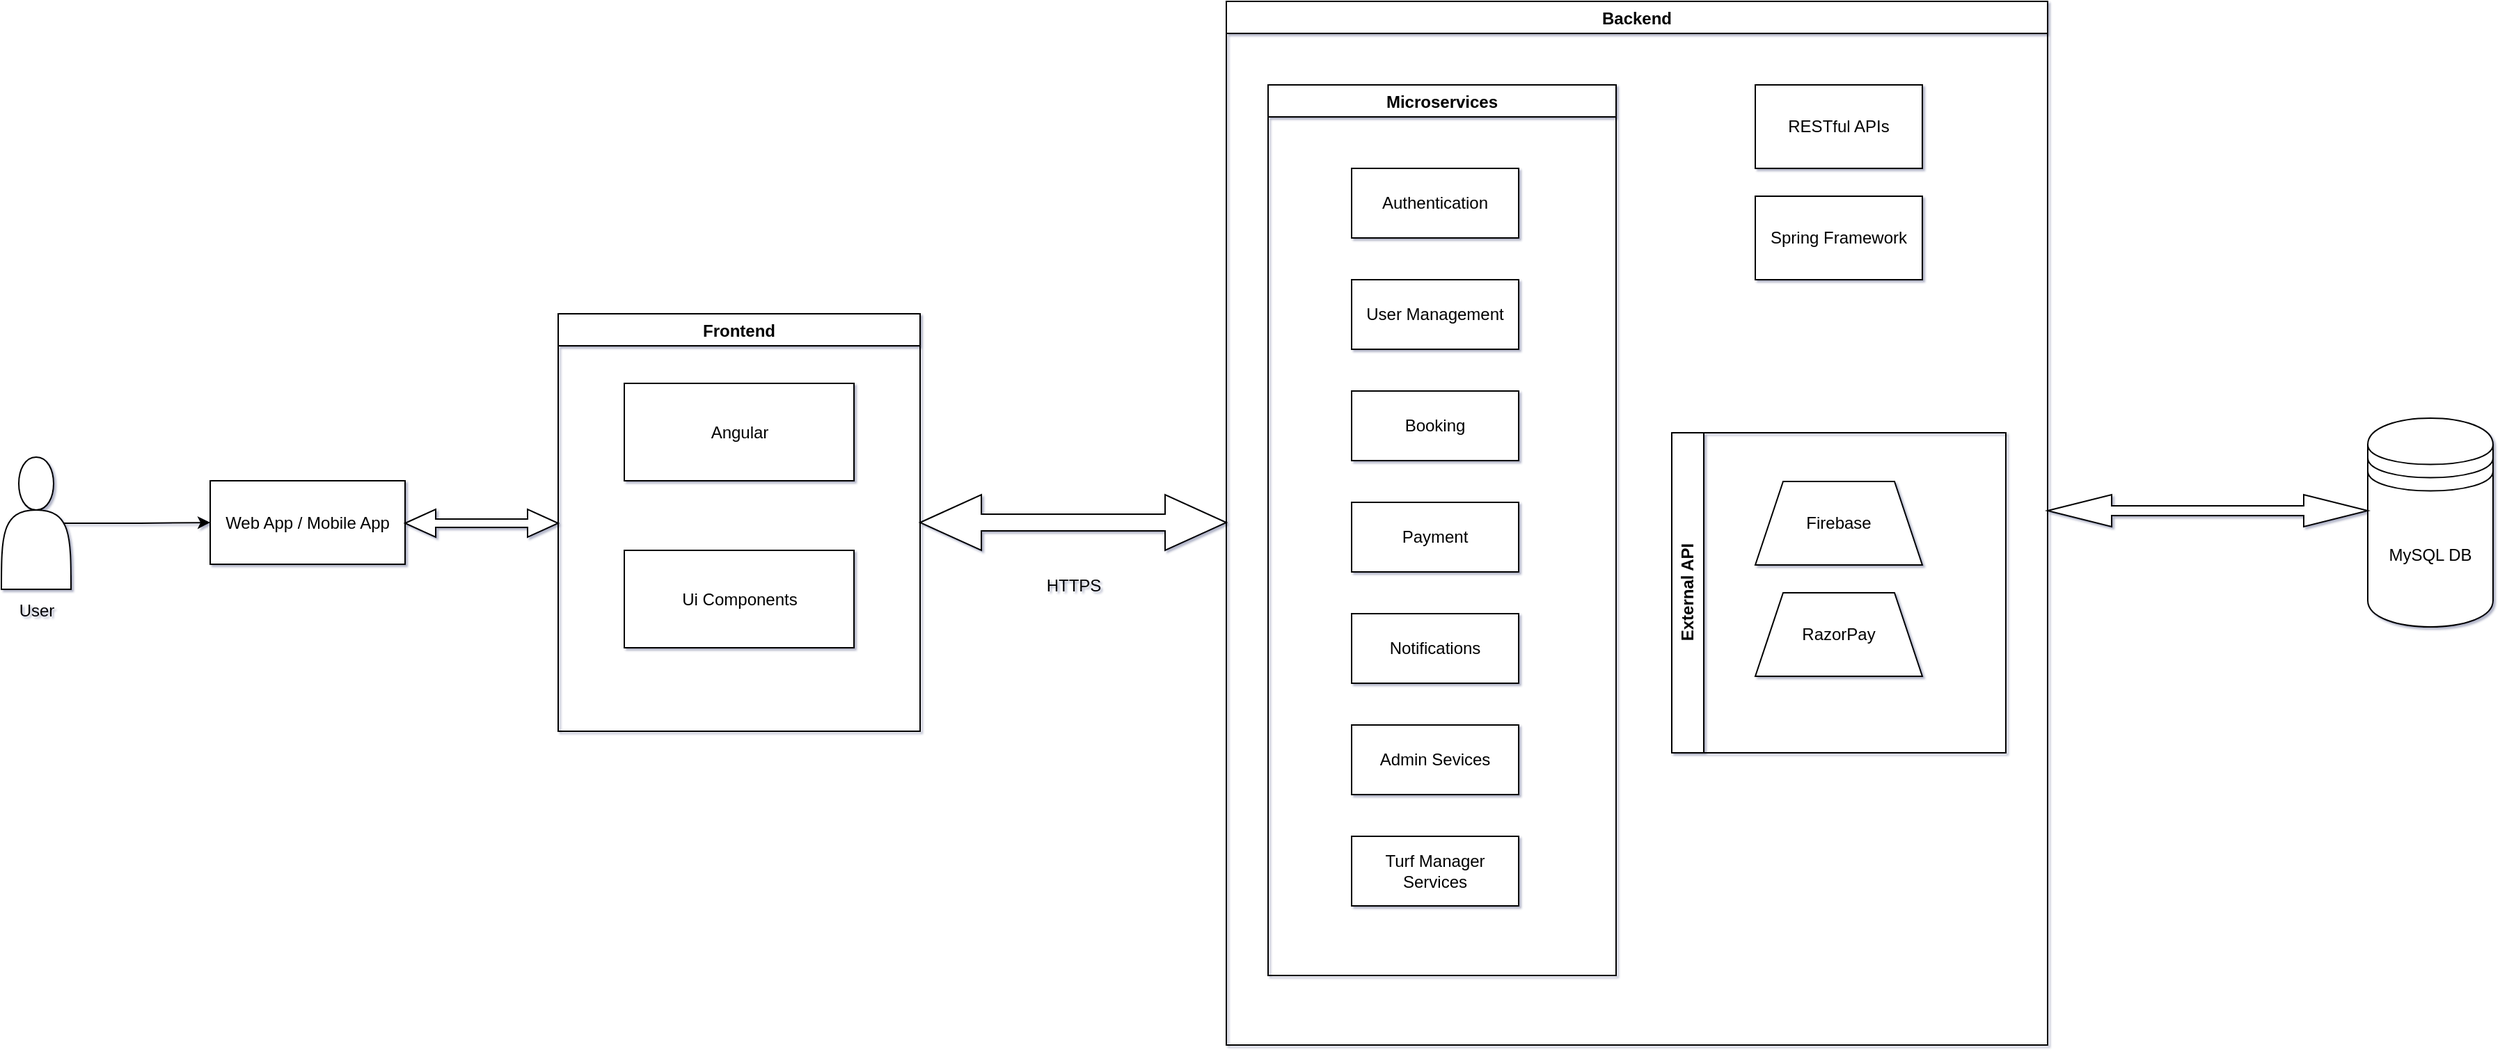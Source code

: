 <mxfile version="24.4.8" type="github">
  <diagram name="Page-1" id="X5W8EDQsQqppClk99IVz">
    <mxGraphModel dx="4178" dy="1820" grid="1" gridSize="10" guides="1" tooltips="1" connect="1" arrows="1" fold="1" page="1" pageScale="1" pageWidth="850" pageHeight="1100" background="none" math="0" shadow="1">
      <root>
        <mxCell id="0" />
        <mxCell id="1" parent="0" />
        <mxCell id="FVrF_LYM94s1oY5iNNp1-2" value="Web App / Mobile App" style="rounded=0;whiteSpace=wrap;html=1;" vertex="1" parent="1">
          <mxGeometry x="-320" y="519.5" width="140" height="60" as="geometry" />
        </mxCell>
        <mxCell id="FVrF_LYM94s1oY5iNNp1-27" style="edgeStyle=orthogonalEdgeStyle;rounded=0;orthogonalLoop=1;jettySize=auto;html=1;exitX=0.9;exitY=0.5;exitDx=0;exitDy=0;exitPerimeter=0;entryX=0;entryY=0.5;entryDx=0;entryDy=0;" edge="1" parent="1" source="FVrF_LYM94s1oY5iNNp1-3" target="FVrF_LYM94s1oY5iNNp1-2">
          <mxGeometry relative="1" as="geometry" />
        </mxCell>
        <mxCell id="FVrF_LYM94s1oY5iNNp1-3" value="" style="shape=actor;whiteSpace=wrap;html=1;" vertex="1" parent="1">
          <mxGeometry x="-470" y="502.5" width="50" height="95" as="geometry" />
        </mxCell>
        <mxCell id="FVrF_LYM94s1oY5iNNp1-4" value="Frontend" style="swimlane;" vertex="1" parent="1">
          <mxGeometry x="-70" y="399.5" width="260" height="300" as="geometry" />
        </mxCell>
        <mxCell id="FVrF_LYM94s1oY5iNNp1-5" value="Angular" style="whiteSpace=wrap;html=1;" vertex="1" parent="FVrF_LYM94s1oY5iNNp1-4">
          <mxGeometry x="47.5" y="50" width="165" height="70" as="geometry" />
        </mxCell>
        <mxCell id="FVrF_LYM94s1oY5iNNp1-8" value="Ui Components" style="whiteSpace=wrap;html=1;" vertex="1" parent="FVrF_LYM94s1oY5iNNp1-4">
          <mxGeometry x="47.5" y="170" width="165" height="70" as="geometry" />
        </mxCell>
        <mxCell id="FVrF_LYM94s1oY5iNNp1-7" value="Backend" style="swimlane;" vertex="1" parent="1">
          <mxGeometry x="410" y="175" width="590" height="750" as="geometry" />
        </mxCell>
        <mxCell id="FVrF_LYM94s1oY5iNNp1-9" value="Microservices" style="swimlane;" vertex="1" parent="FVrF_LYM94s1oY5iNNp1-7">
          <mxGeometry x="30" y="60" width="250" height="640" as="geometry" />
        </mxCell>
        <mxCell id="FVrF_LYM94s1oY5iNNp1-10" value="Authentication" style="whiteSpace=wrap;html=1;" vertex="1" parent="FVrF_LYM94s1oY5iNNp1-9">
          <mxGeometry x="60" y="60" width="120" height="50" as="geometry" />
        </mxCell>
        <mxCell id="FVrF_LYM94s1oY5iNNp1-11" value="User Management" style="whiteSpace=wrap;html=1;" vertex="1" parent="FVrF_LYM94s1oY5iNNp1-9">
          <mxGeometry x="60" y="140" width="120" height="50" as="geometry" />
        </mxCell>
        <mxCell id="FVrF_LYM94s1oY5iNNp1-12" value="Booking" style="whiteSpace=wrap;html=1;" vertex="1" parent="FVrF_LYM94s1oY5iNNp1-9">
          <mxGeometry x="60" y="220" width="120" height="50" as="geometry" />
        </mxCell>
        <mxCell id="FVrF_LYM94s1oY5iNNp1-14" value="Payment" style="whiteSpace=wrap;html=1;" vertex="1" parent="FVrF_LYM94s1oY5iNNp1-9">
          <mxGeometry x="60" y="300" width="120" height="50" as="geometry" />
        </mxCell>
        <mxCell id="FVrF_LYM94s1oY5iNNp1-15" value="Notifications" style="whiteSpace=wrap;html=1;" vertex="1" parent="FVrF_LYM94s1oY5iNNp1-9">
          <mxGeometry x="60" y="380" width="120" height="50" as="geometry" />
        </mxCell>
        <mxCell id="FVrF_LYM94s1oY5iNNp1-16" value="Admin Sevices" style="whiteSpace=wrap;html=1;" vertex="1" parent="FVrF_LYM94s1oY5iNNp1-9">
          <mxGeometry x="60" y="460" width="120" height="50" as="geometry" />
        </mxCell>
        <mxCell id="FVrF_LYM94s1oY5iNNp1-17" value="Turf Manager Services" style="whiteSpace=wrap;html=1;" vertex="1" parent="FVrF_LYM94s1oY5iNNp1-9">
          <mxGeometry x="60" y="540" width="120" height="50" as="geometry" />
        </mxCell>
        <mxCell id="FVrF_LYM94s1oY5iNNp1-28" value="External API" style="swimlane;horizontal=0;whiteSpace=wrap;html=1;" vertex="1" parent="FVrF_LYM94s1oY5iNNp1-7">
          <mxGeometry x="320" y="310" width="240" height="230" as="geometry" />
        </mxCell>
        <mxCell id="FVrF_LYM94s1oY5iNNp1-32" value="Firebase" style="shape=trapezoid;perimeter=trapezoidPerimeter;whiteSpace=wrap;html=1;fixedSize=1;" vertex="1" parent="FVrF_LYM94s1oY5iNNp1-28">
          <mxGeometry x="60" y="35" width="120" height="60" as="geometry" />
        </mxCell>
        <mxCell id="FVrF_LYM94s1oY5iNNp1-33" value="RazorPay" style="shape=trapezoid;perimeter=trapezoidPerimeter;whiteSpace=wrap;html=1;fixedSize=1;" vertex="1" parent="FVrF_LYM94s1oY5iNNp1-28">
          <mxGeometry x="60" y="115" width="120" height="60" as="geometry" />
        </mxCell>
        <mxCell id="FVrF_LYM94s1oY5iNNp1-34" value="RESTful APIs" style="whiteSpace=wrap;html=1;" vertex="1" parent="FVrF_LYM94s1oY5iNNp1-7">
          <mxGeometry x="380" y="60" width="120" height="60" as="geometry" />
        </mxCell>
        <mxCell id="FVrF_LYM94s1oY5iNNp1-35" value="Spring Framework" style="whiteSpace=wrap;html=1;" vertex="1" parent="FVrF_LYM94s1oY5iNNp1-7">
          <mxGeometry x="380" y="140" width="120" height="60" as="geometry" />
        </mxCell>
        <mxCell id="FVrF_LYM94s1oY5iNNp1-22" value="" style="shape=doubleArrow;whiteSpace=wrap;html=1;" vertex="1" parent="1">
          <mxGeometry x="190" y="529.5" width="220" height="40" as="geometry" />
        </mxCell>
        <mxCell id="FVrF_LYM94s1oY5iNNp1-23" value="HTTPS" style="text;html=1;align=center;verticalAlign=middle;resizable=0;points=[];autosize=1;strokeColor=none;fillColor=none;" vertex="1" parent="1">
          <mxGeometry x="270" y="579.5" width="60" height="30" as="geometry" />
        </mxCell>
        <mxCell id="FVrF_LYM94s1oY5iNNp1-36" value="MySQL DB" style="shape=datastore;whiteSpace=wrap;html=1;" vertex="1" parent="1">
          <mxGeometry x="1230" y="474.5" width="90" height="150" as="geometry" />
        </mxCell>
        <mxCell id="FVrF_LYM94s1oY5iNNp1-37" value="" style="shape=doubleArrow;whiteSpace=wrap;html=1;" vertex="1" parent="1">
          <mxGeometry x="-180" y="540" width="110" height="20" as="geometry" />
        </mxCell>
        <mxCell id="FVrF_LYM94s1oY5iNNp1-38" value="" style="shape=doubleArrow;whiteSpace=wrap;html=1;" vertex="1" parent="1">
          <mxGeometry x="1000" y="529.5" width="230" height="23" as="geometry" />
        </mxCell>
        <mxCell id="FVrF_LYM94s1oY5iNNp1-39" value="User" style="text;html=1;align=center;verticalAlign=middle;resizable=0;points=[];autosize=1;strokeColor=none;fillColor=none;" vertex="1" parent="1">
          <mxGeometry x="-470" y="597.5" width="50" height="30" as="geometry" />
        </mxCell>
      </root>
    </mxGraphModel>
  </diagram>
</mxfile>
